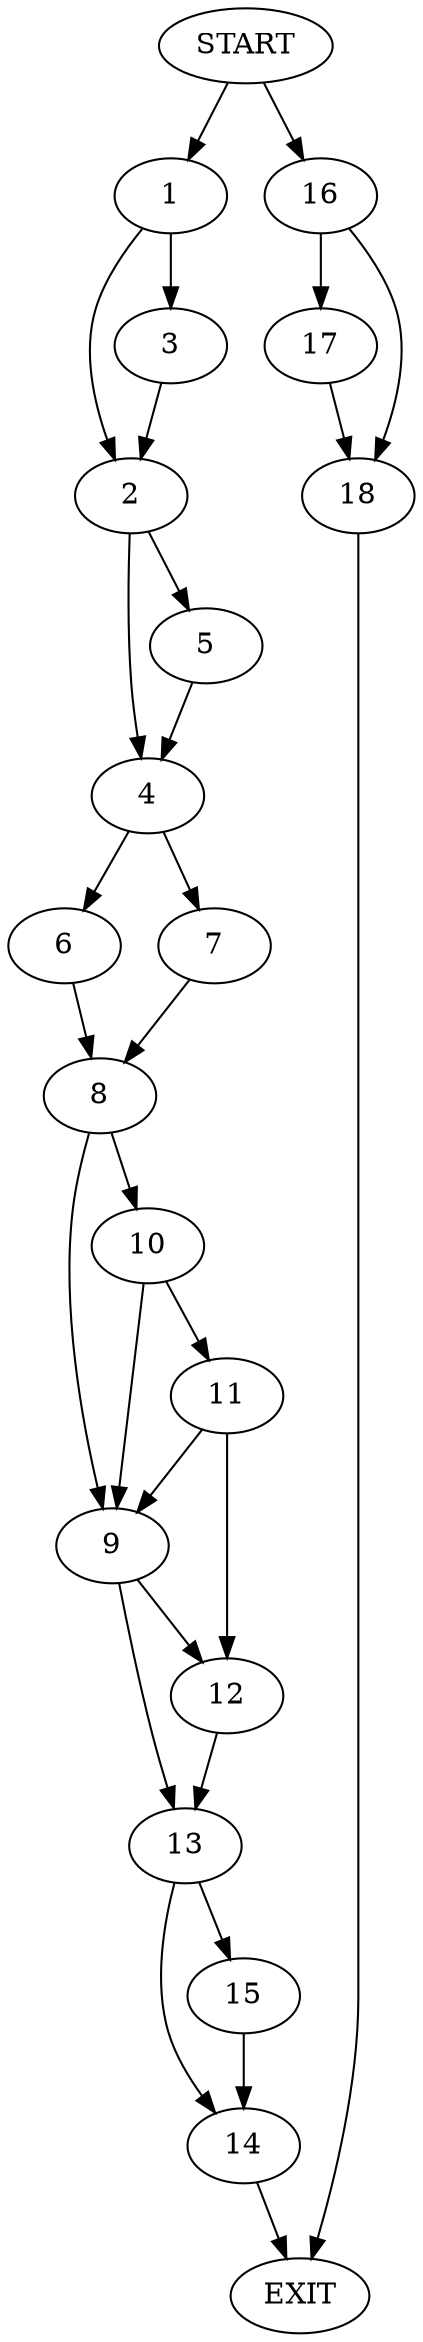 digraph {
0 [label="START"]
19 [label="EXIT"]
0 -> 1
1 -> 2
1 -> 3
3 -> 2
2 -> 4
2 -> 5
4 -> 6
4 -> 7
5 -> 4
6 -> 8
7 -> 8
8 -> 9
8 -> 10
10 -> 9
10 -> 11
9 -> 12
9 -> 13
11 -> 9
11 -> 12
12 -> 13
13 -> 14
13 -> 15
14 -> 19
15 -> 14
0 -> 16
16 -> 17
16 -> 18
17 -> 18
18 -> 19
}
